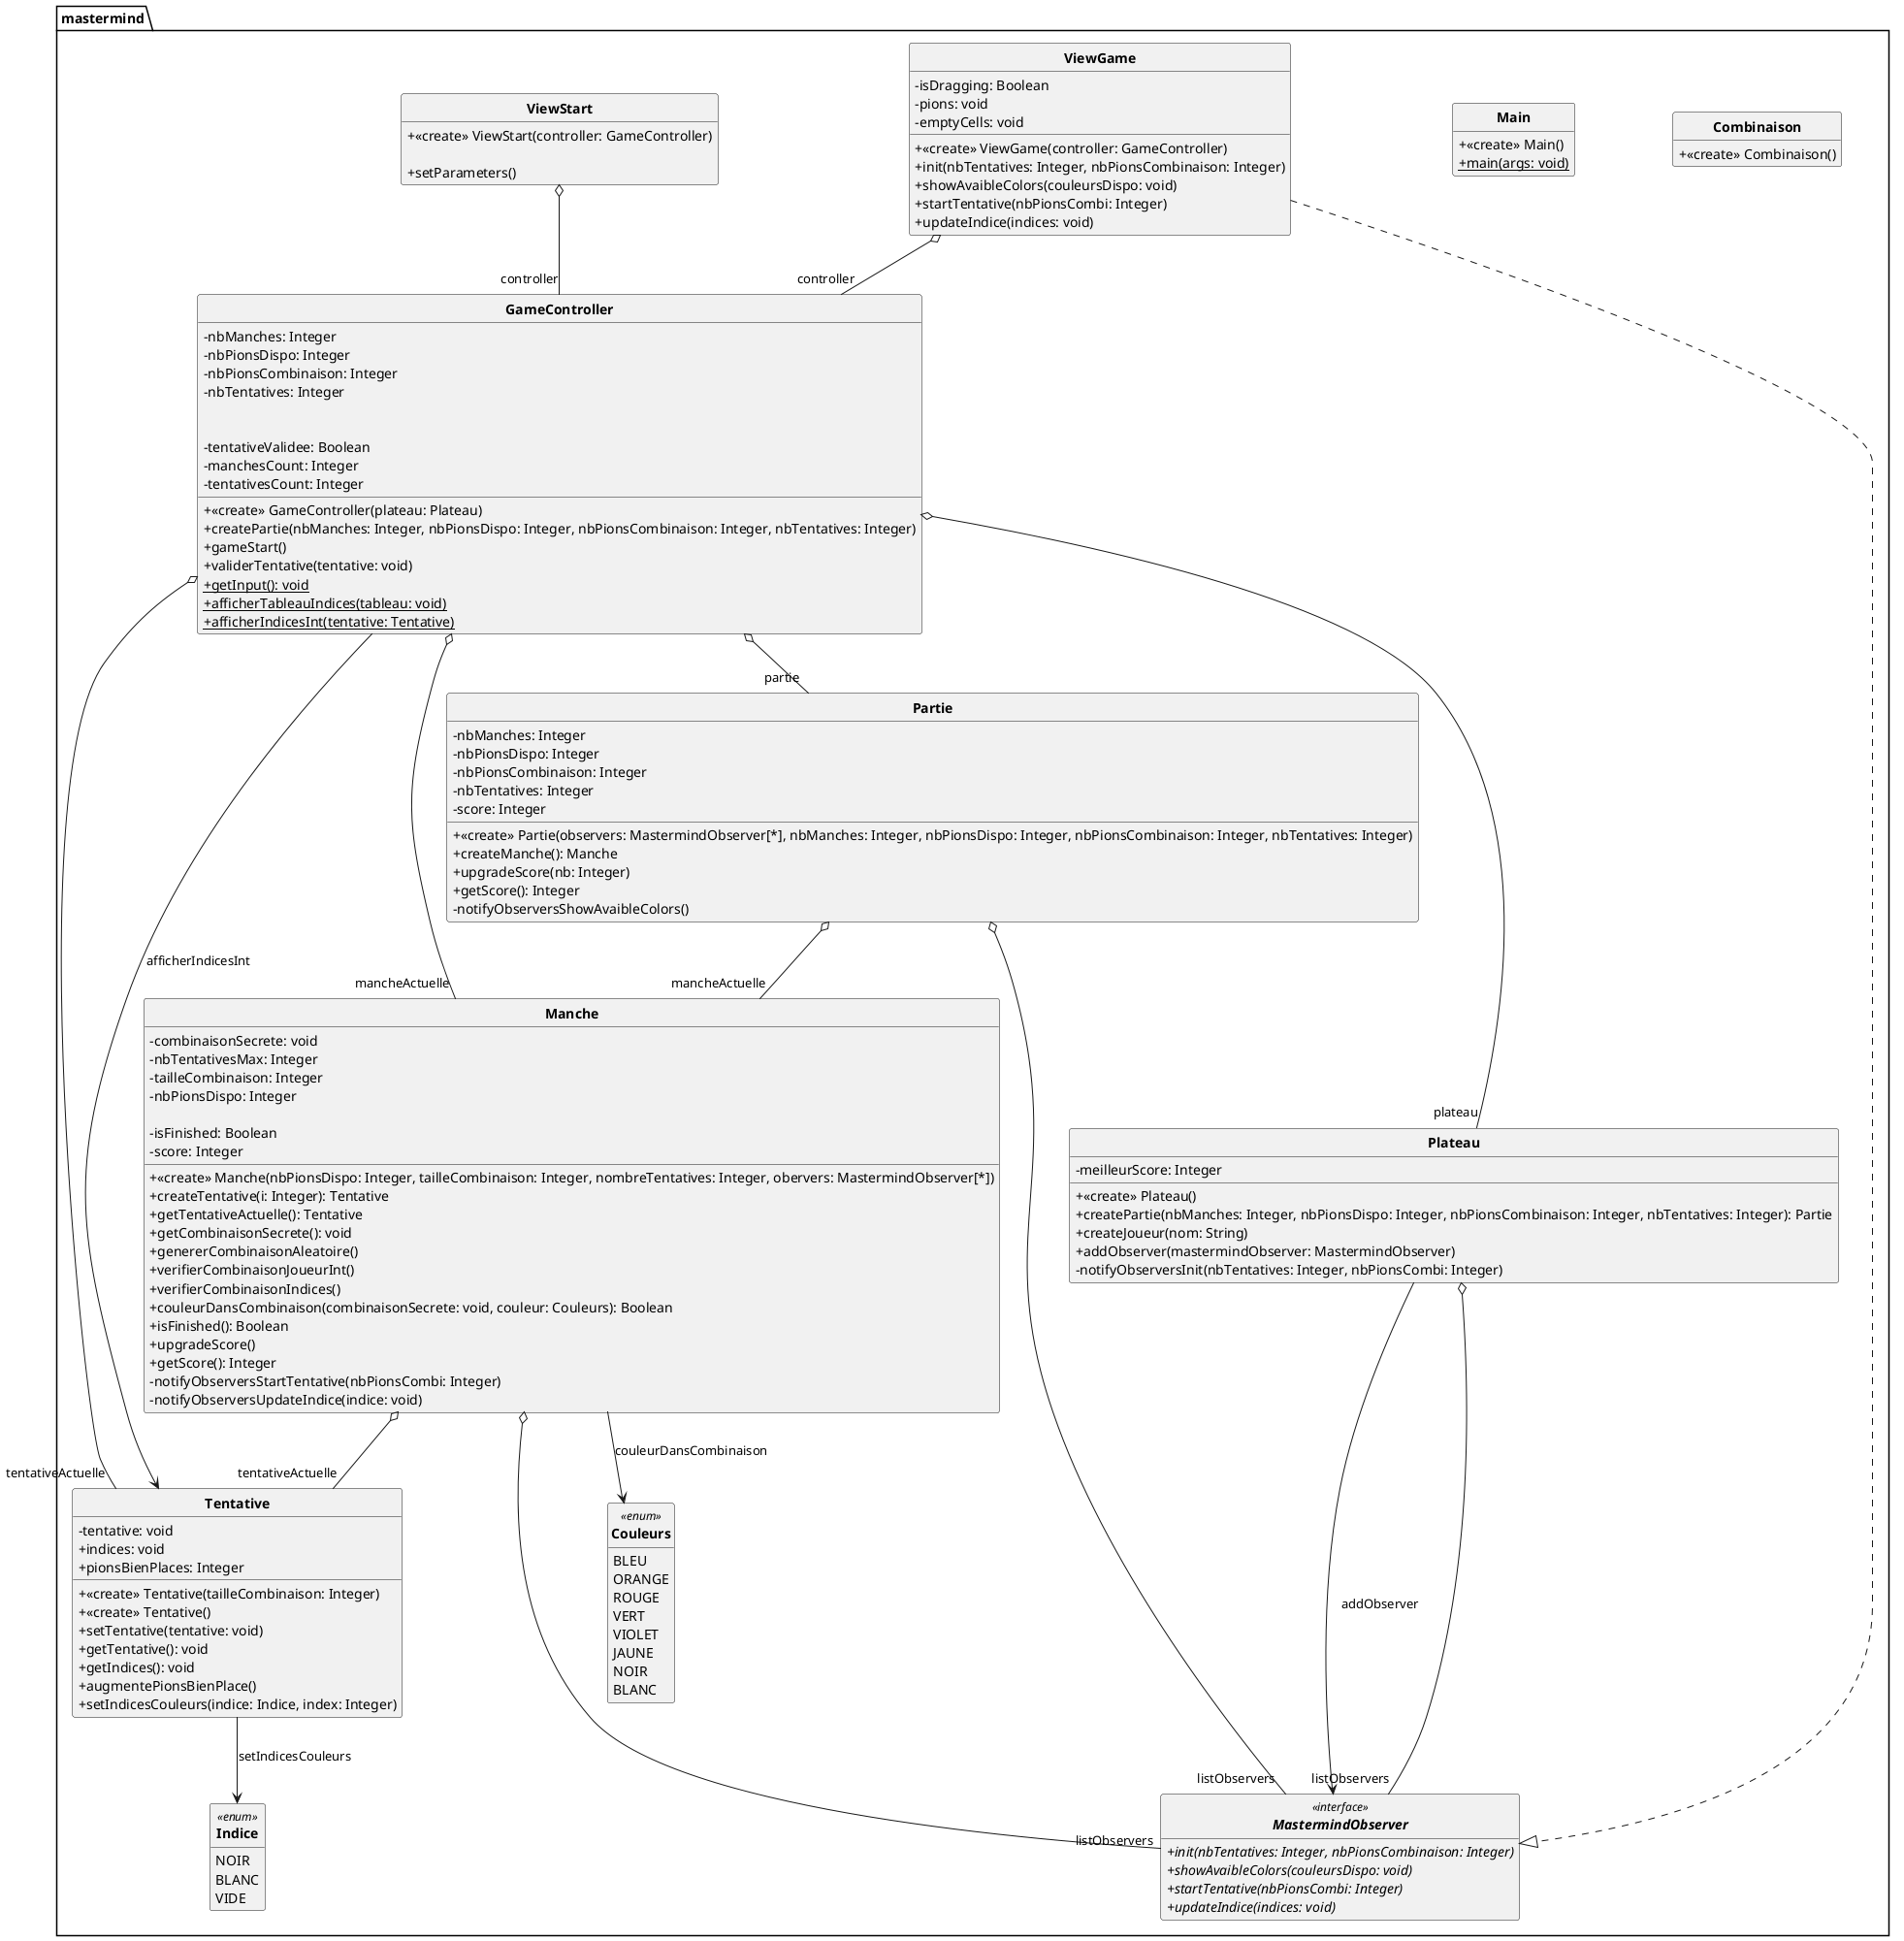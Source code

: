 @startuml
'https://plantuml.com/class-diagram
skinparam style strictuml
skinparam classAttributeIconSize 0
skinparam classFontStyle Bold
hide empty members

Class mastermind.Combinaison{
+ <<create>> Combinaison()

}



Enum mastermind.Couleurs<<enum>> {
BLEU
ORANGE
ROUGE
VERT
VIOLET
JAUNE
NOIR
BLANC

}
Class mastermind.GameController{
+ <<create>> GameController(plateau: Plateau)


- nbManches: Integer
- nbPionsDispo: Integer
- nbPionsCombinaison: Integer
- nbTentatives: Integer


- tentativeValidee: Boolean
- manchesCount: Integer
- tentativesCount: Integer
+ createPartie(nbManches: Integer, nbPionsDispo: Integer, nbPionsCombinaison: Integer, nbTentatives: Integer)
+ gameStart()
+ validerTentative(tentative: void)
{static} + getInput(): void
{static} + afficherTableauIndices(tableau: void)
{static} + afficherIndicesInt(tentative: Tentative)

}

mastermind.GameController o-- "plateau"mastermind.Plateau
mastermind.GameController o-- "partie"mastermind.Partie
mastermind.GameController o-- "mancheActuelle"mastermind.Manche
mastermind.GameController o-- "tentativeActuelle"mastermind.Tentative
mastermind.GameController --> mastermind.Tentative: afficherIndicesInt


Enum mastermind.Indice<<enum>> {
NOIR
BLANC
VIDE

}
Class mastermind.Main{
+ <<create>> Main()
{static} + main(args: void)

}



Class mastermind.Manche{
+ <<create>> Manche(nbPionsDispo: Integer, tailleCombinaison: Integer, nombreTentatives: Integer, obervers: MastermindObserver[*])
- combinaisonSecrete: void
- nbTentativesMax: Integer
- tailleCombinaison: Integer
- nbPionsDispo: Integer

- isFinished: Boolean
- score: Integer

+ createTentative(i: Integer): Tentative
+ getTentativeActuelle(): Tentative
+ getCombinaisonSecrete(): void
+ genererCombinaisonAleatoire()
+ verifierCombinaisonJoueurInt()
+ verifierCombinaisonIndices()
+ couleurDansCombinaison(combinaisonSecrete: void, couleur: Couleurs): Boolean
+ isFinished(): Boolean
+ upgradeScore()
+ getScore(): Integer
- notifyObserversStartTentative(nbPionsCombi: Integer)
- notifyObserversUpdateIndice(indice: void)

}

mastermind.Manche o-- "tentativeActuelle"mastermind.Tentative
mastermind.Manche o--- "listObservers"mastermind.MastermindObserver
mastermind.Manche --> mastermind.Couleurs: couleurDansCombinaison


Interface mastermind.MastermindObserver<<interface>> {
{abstract} + init(nbTentatives: Integer, nbPionsCombinaison: Integer)
{abstract} + showAvaibleColors(couleursDispo: void)
{abstract} + startTentative(nbPionsCombi: Integer)
{abstract} + updateIndice(indices: void)

}

Class mastermind.Partie{
+ <<create>> Partie(observers: MastermindObserver[*], nbManches: Integer, nbPionsDispo: Integer, nbPionsCombinaison: Integer, nbTentatives: Integer)
- nbManches: Integer
- nbPionsDispo: Integer
- nbPionsCombinaison: Integer
- nbTentatives: Integer
- score: Integer


+ createManche(): Manche
+ upgradeScore(nb: Integer)
+ getScore(): Integer
- notifyObserversShowAvaibleColors()

}

mastermind.Partie o-- "mancheActuelle"mastermind.Manche
mastermind.Partie o--- "listObservers"mastermind.MastermindObserver


Class mastermind.Plateau{
+ <<create>> Plateau()

- meilleurScore: Integer

+ createPartie(nbManches: Integer, nbPionsDispo: Integer, nbPionsCombinaison: Integer, nbTentatives: Integer): Partie
+ createJoueur(nom: String)
+ addObserver(mastermindObserver: MastermindObserver)
- notifyObserversInit(nbTentatives: Integer, nbPionsCombi: Integer)

}

mastermind.Plateau o--- "listObservers"mastermind.MastermindObserver
mastermind.Plateau --> mastermind.MastermindObserver: addObserver


Class mastermind.Tentative{
+ <<create>> Tentative(tailleCombinaison: Integer)
+ <<create>> Tentative()
- tentative: void
+ indices: void
+ pionsBienPlaces: Integer
+ setTentative(tentative: void)
+ getTentative(): void
+ getIndices(): void
+ augmentePionsBienPlace()
+ setIndicesCouleurs(indice: Indice, index: Integer)

}

mastermind.Tentative --> mastermind.Indice: setIndicesCouleurs


Class mastermind.ViewGame{
+ <<create>> ViewGame(controller: GameController)






- isDragging: Boolean
- pions: void
- emptyCells: void
+ init(nbTentatives: Integer, nbPionsCombinaison: Integer)
+ showAvaibleColors(couleursDispo: void)
+ startTentative(nbPionsCombi: Integer)
+ updateIndice(indices: void)

}
mastermind.ViewGame ..|> mastermind.MastermindObserver

mastermind.ViewGame o-- "controller"mastermind.GameController


Class mastermind.ViewStart{
+ <<create>> ViewStart(controller: GameController)

+ setParameters()

}

mastermind.ViewStart o-- "controller"mastermind.GameController



@enduml

